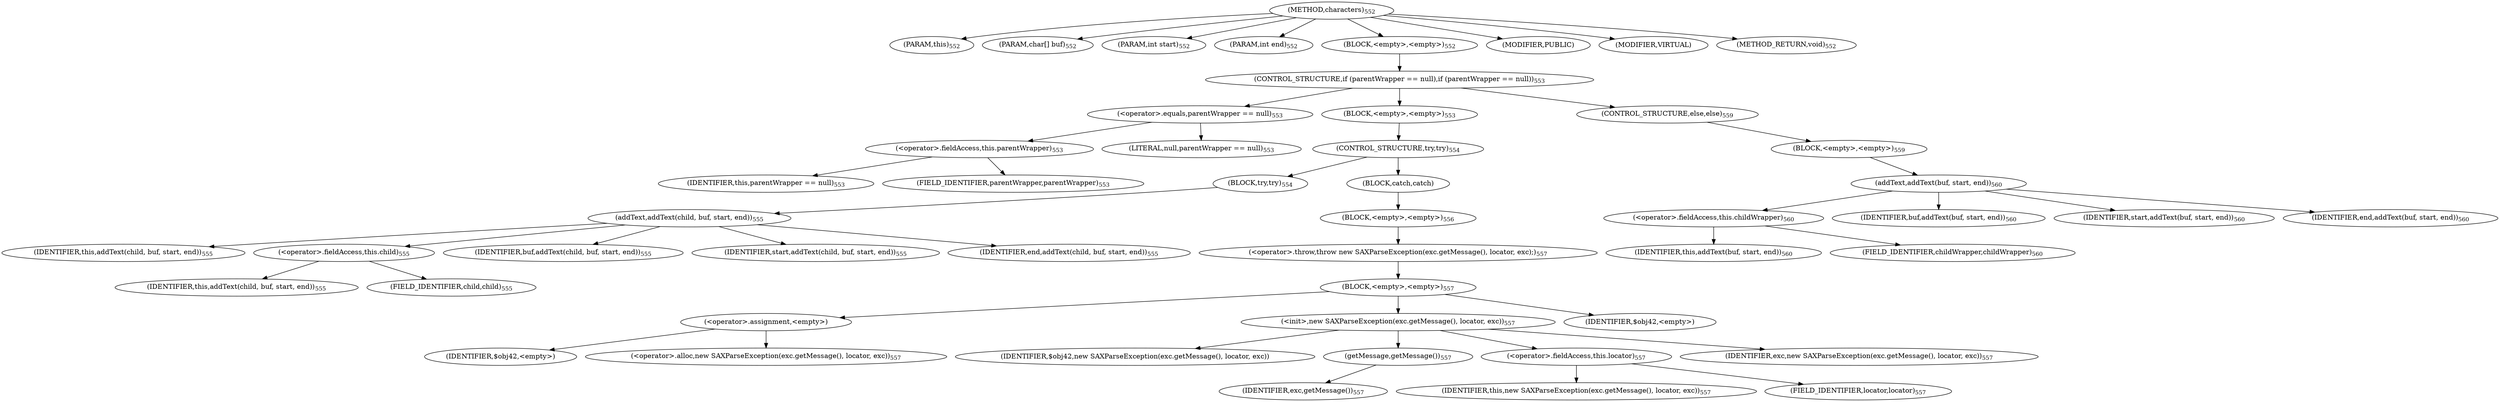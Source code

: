 digraph "characters" {  
"1790" [label = <(METHOD,characters)<SUB>552</SUB>> ]
"99" [label = <(PARAM,this)<SUB>552</SUB>> ]
"1791" [label = <(PARAM,char[] buf)<SUB>552</SUB>> ]
"1792" [label = <(PARAM,int start)<SUB>552</SUB>> ]
"1793" [label = <(PARAM,int end)<SUB>552</SUB>> ]
"1794" [label = <(BLOCK,&lt;empty&gt;,&lt;empty&gt;)<SUB>552</SUB>> ]
"1795" [label = <(CONTROL_STRUCTURE,if (parentWrapper == null),if (parentWrapper == null))<SUB>553</SUB>> ]
"1796" [label = <(&lt;operator&gt;.equals,parentWrapper == null)<SUB>553</SUB>> ]
"1797" [label = <(&lt;operator&gt;.fieldAccess,this.parentWrapper)<SUB>553</SUB>> ]
"1798" [label = <(IDENTIFIER,this,parentWrapper == null)<SUB>553</SUB>> ]
"1799" [label = <(FIELD_IDENTIFIER,parentWrapper,parentWrapper)<SUB>553</SUB>> ]
"1800" [label = <(LITERAL,null,parentWrapper == null)<SUB>553</SUB>> ]
"1801" [label = <(BLOCK,&lt;empty&gt;,&lt;empty&gt;)<SUB>553</SUB>> ]
"1802" [label = <(CONTROL_STRUCTURE,try,try)<SUB>554</SUB>> ]
"1803" [label = <(BLOCK,try,try)<SUB>554</SUB>> ]
"1804" [label = <(addText,addText(child, buf, start, end))<SUB>555</SUB>> ]
"98" [label = <(IDENTIFIER,this,addText(child, buf, start, end))<SUB>555</SUB>> ]
"1805" [label = <(&lt;operator&gt;.fieldAccess,this.child)<SUB>555</SUB>> ]
"1806" [label = <(IDENTIFIER,this,addText(child, buf, start, end))<SUB>555</SUB>> ]
"1807" [label = <(FIELD_IDENTIFIER,child,child)<SUB>555</SUB>> ]
"1808" [label = <(IDENTIFIER,buf,addText(child, buf, start, end))<SUB>555</SUB>> ]
"1809" [label = <(IDENTIFIER,start,addText(child, buf, start, end))<SUB>555</SUB>> ]
"1810" [label = <(IDENTIFIER,end,addText(child, buf, start, end))<SUB>555</SUB>> ]
"1811" [label = <(BLOCK,catch,catch)> ]
"1812" [label = <(BLOCK,&lt;empty&gt;,&lt;empty&gt;)<SUB>556</SUB>> ]
"1813" [label = <(&lt;operator&gt;.throw,throw new SAXParseException(exc.getMessage(), locator, exc);)<SUB>557</SUB>> ]
"1814" [label = <(BLOCK,&lt;empty&gt;,&lt;empty&gt;)<SUB>557</SUB>> ]
"1815" [label = <(&lt;operator&gt;.assignment,&lt;empty&gt;)> ]
"1816" [label = <(IDENTIFIER,$obj42,&lt;empty&gt;)> ]
"1817" [label = <(&lt;operator&gt;.alloc,new SAXParseException(exc.getMessage(), locator, exc))<SUB>557</SUB>> ]
"1818" [label = <(&lt;init&gt;,new SAXParseException(exc.getMessage(), locator, exc))<SUB>557</SUB>> ]
"1819" [label = <(IDENTIFIER,$obj42,new SAXParseException(exc.getMessage(), locator, exc))> ]
"1820" [label = <(getMessage,getMessage())<SUB>557</SUB>> ]
"1821" [label = <(IDENTIFIER,exc,getMessage())<SUB>557</SUB>> ]
"1822" [label = <(&lt;operator&gt;.fieldAccess,this.locator)<SUB>557</SUB>> ]
"1823" [label = <(IDENTIFIER,this,new SAXParseException(exc.getMessage(), locator, exc))<SUB>557</SUB>> ]
"1824" [label = <(FIELD_IDENTIFIER,locator,locator)<SUB>557</SUB>> ]
"1825" [label = <(IDENTIFIER,exc,new SAXParseException(exc.getMessage(), locator, exc))<SUB>557</SUB>> ]
"1826" [label = <(IDENTIFIER,$obj42,&lt;empty&gt;)> ]
"1827" [label = <(CONTROL_STRUCTURE,else,else)<SUB>559</SUB>> ]
"1828" [label = <(BLOCK,&lt;empty&gt;,&lt;empty&gt;)<SUB>559</SUB>> ]
"1829" [label = <(addText,addText(buf, start, end))<SUB>560</SUB>> ]
"1830" [label = <(&lt;operator&gt;.fieldAccess,this.childWrapper)<SUB>560</SUB>> ]
"1831" [label = <(IDENTIFIER,this,addText(buf, start, end))<SUB>560</SUB>> ]
"1832" [label = <(FIELD_IDENTIFIER,childWrapper,childWrapper)<SUB>560</SUB>> ]
"1833" [label = <(IDENTIFIER,buf,addText(buf, start, end))<SUB>560</SUB>> ]
"1834" [label = <(IDENTIFIER,start,addText(buf, start, end))<SUB>560</SUB>> ]
"1835" [label = <(IDENTIFIER,end,addText(buf, start, end))<SUB>560</SUB>> ]
"1836" [label = <(MODIFIER,PUBLIC)> ]
"1837" [label = <(MODIFIER,VIRTUAL)> ]
"1838" [label = <(METHOD_RETURN,void)<SUB>552</SUB>> ]
  "1790" -> "99" 
  "1790" -> "1791" 
  "1790" -> "1792" 
  "1790" -> "1793" 
  "1790" -> "1794" 
  "1790" -> "1836" 
  "1790" -> "1837" 
  "1790" -> "1838" 
  "1794" -> "1795" 
  "1795" -> "1796" 
  "1795" -> "1801" 
  "1795" -> "1827" 
  "1796" -> "1797" 
  "1796" -> "1800" 
  "1797" -> "1798" 
  "1797" -> "1799" 
  "1801" -> "1802" 
  "1802" -> "1803" 
  "1802" -> "1811" 
  "1803" -> "1804" 
  "1804" -> "98" 
  "1804" -> "1805" 
  "1804" -> "1808" 
  "1804" -> "1809" 
  "1804" -> "1810" 
  "1805" -> "1806" 
  "1805" -> "1807" 
  "1811" -> "1812" 
  "1812" -> "1813" 
  "1813" -> "1814" 
  "1814" -> "1815" 
  "1814" -> "1818" 
  "1814" -> "1826" 
  "1815" -> "1816" 
  "1815" -> "1817" 
  "1818" -> "1819" 
  "1818" -> "1820" 
  "1818" -> "1822" 
  "1818" -> "1825" 
  "1820" -> "1821" 
  "1822" -> "1823" 
  "1822" -> "1824" 
  "1827" -> "1828" 
  "1828" -> "1829" 
  "1829" -> "1830" 
  "1829" -> "1833" 
  "1829" -> "1834" 
  "1829" -> "1835" 
  "1830" -> "1831" 
  "1830" -> "1832" 
}
